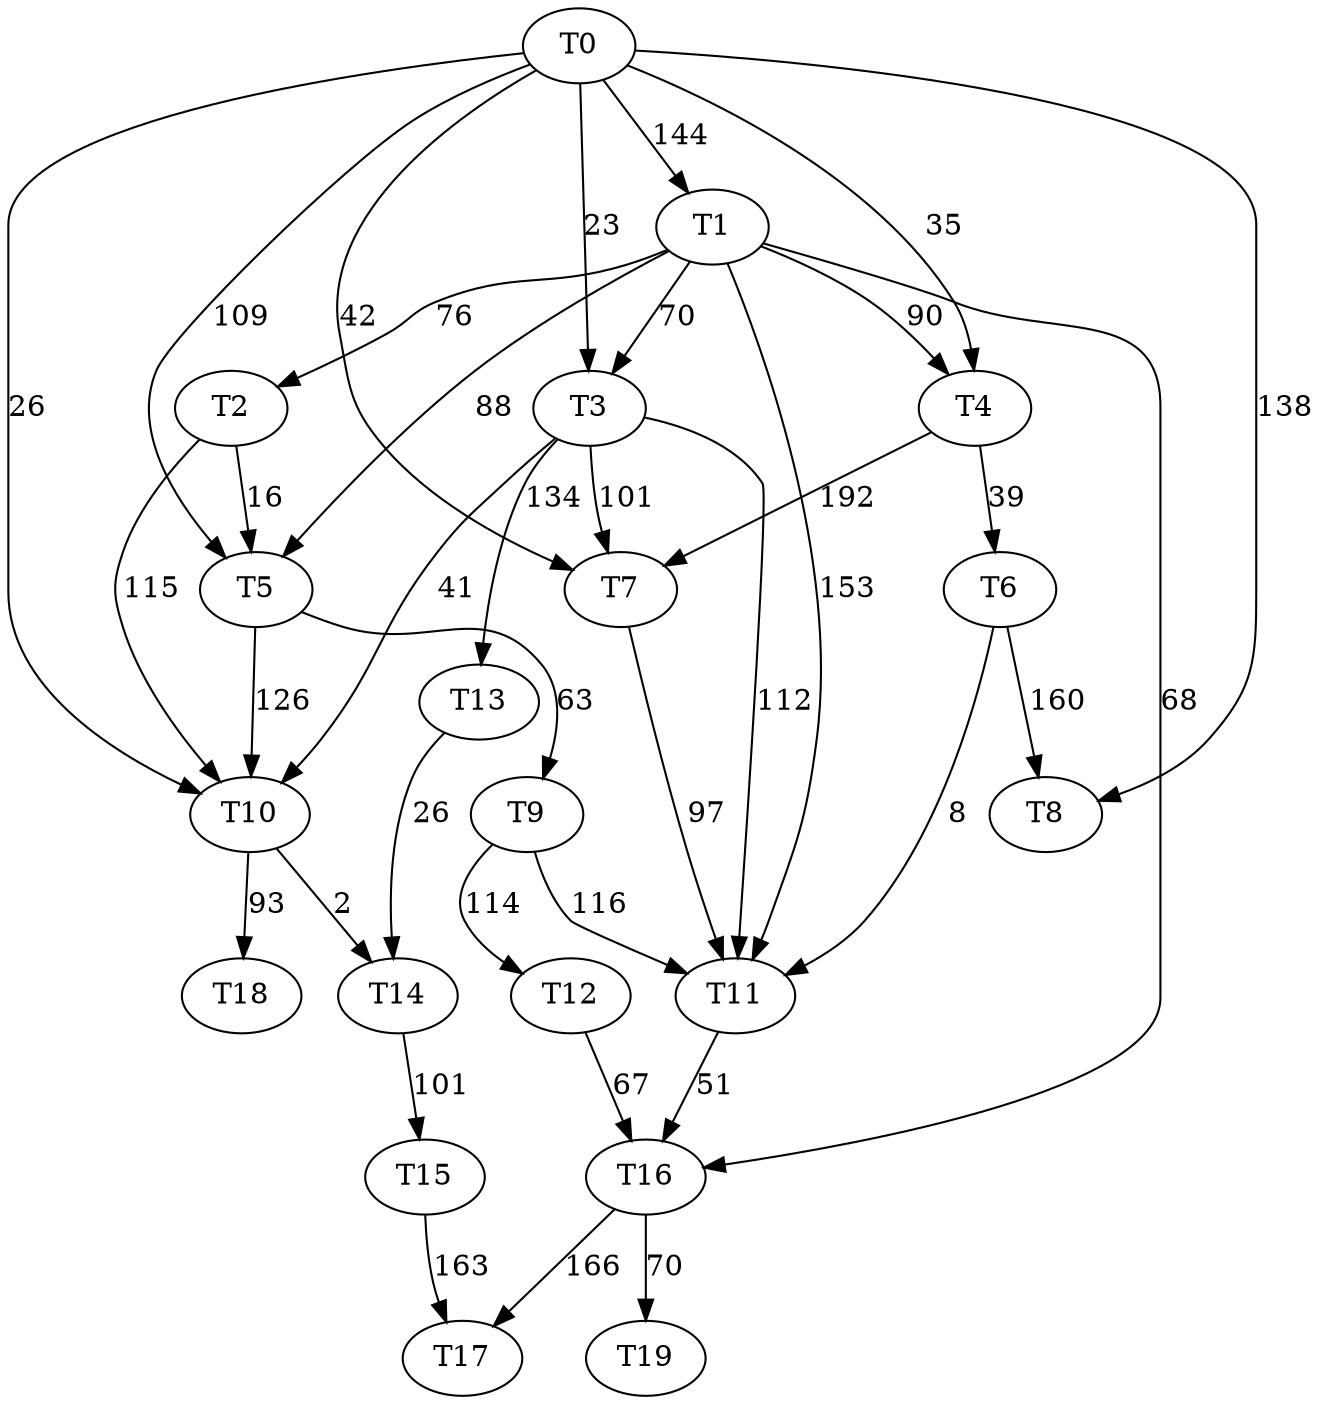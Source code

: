 digraph "graph_17.31-01.05.2020" {
	0 [label=T0]
	1 [label=T1]
	2 [label=T2]
	3 [label=T3]
	4 [label=T4]
	5 [label=T5]
	6 [label=T6]
	7 [label=T7]
	8 [label=T8]
	9 [label=T9]
	10 [label=T10]
	11 [label=T11]
	12 [label=T12]
	13 [label=T13]
	14 [label=T14]
	15 [label=T15]
	16 [label=T16]
	17 [label=T17]
	18 [label=T18]
	19 [label=T19]
	0 -> 1 [label=144]
	0 -> 3 [label=23]
	0 -> 4 [label=35]
	0 -> 5 [label=109]
	0 -> 7 [label=42]
	0 -> 8 [label=138]
	0 -> 10 [label=26]
	1 -> 2 [label=76]
	1 -> 3 [label=70]
	1 -> 4 [label=90]
	1 -> 5 [label=88]
	1 -> 11 [label=153]
	1 -> 16 [label=68]
	2 -> 5 [label=16]
	2 -> 10 [label=115]
	3 -> 7 [label=101]
	3 -> 10 [label=41]
	3 -> 11 [label=112]
	3 -> 13 [label=134]
	4 -> 6 [label=39]
	4 -> 7 [label=192]
	5 -> 9 [label=63]
	5 -> 10 [label=126]
	6 -> 8 [label=160]
	6 -> 11 [label=8]
	7 -> 11 [label=97]
	9 -> 11 [label=116]
	9 -> 12 [label=114]
	10 -> 14 [label=2]
	10 -> 18 [label=93]
	11 -> 16 [label=51]
	12 -> 16 [label=67]
	13 -> 14 [label=26]
	14 -> 15 [label=101]
	15 -> 17 [label=163]
	16 -> 17 [label=166]
	16 -> 19 [label=70]
}
